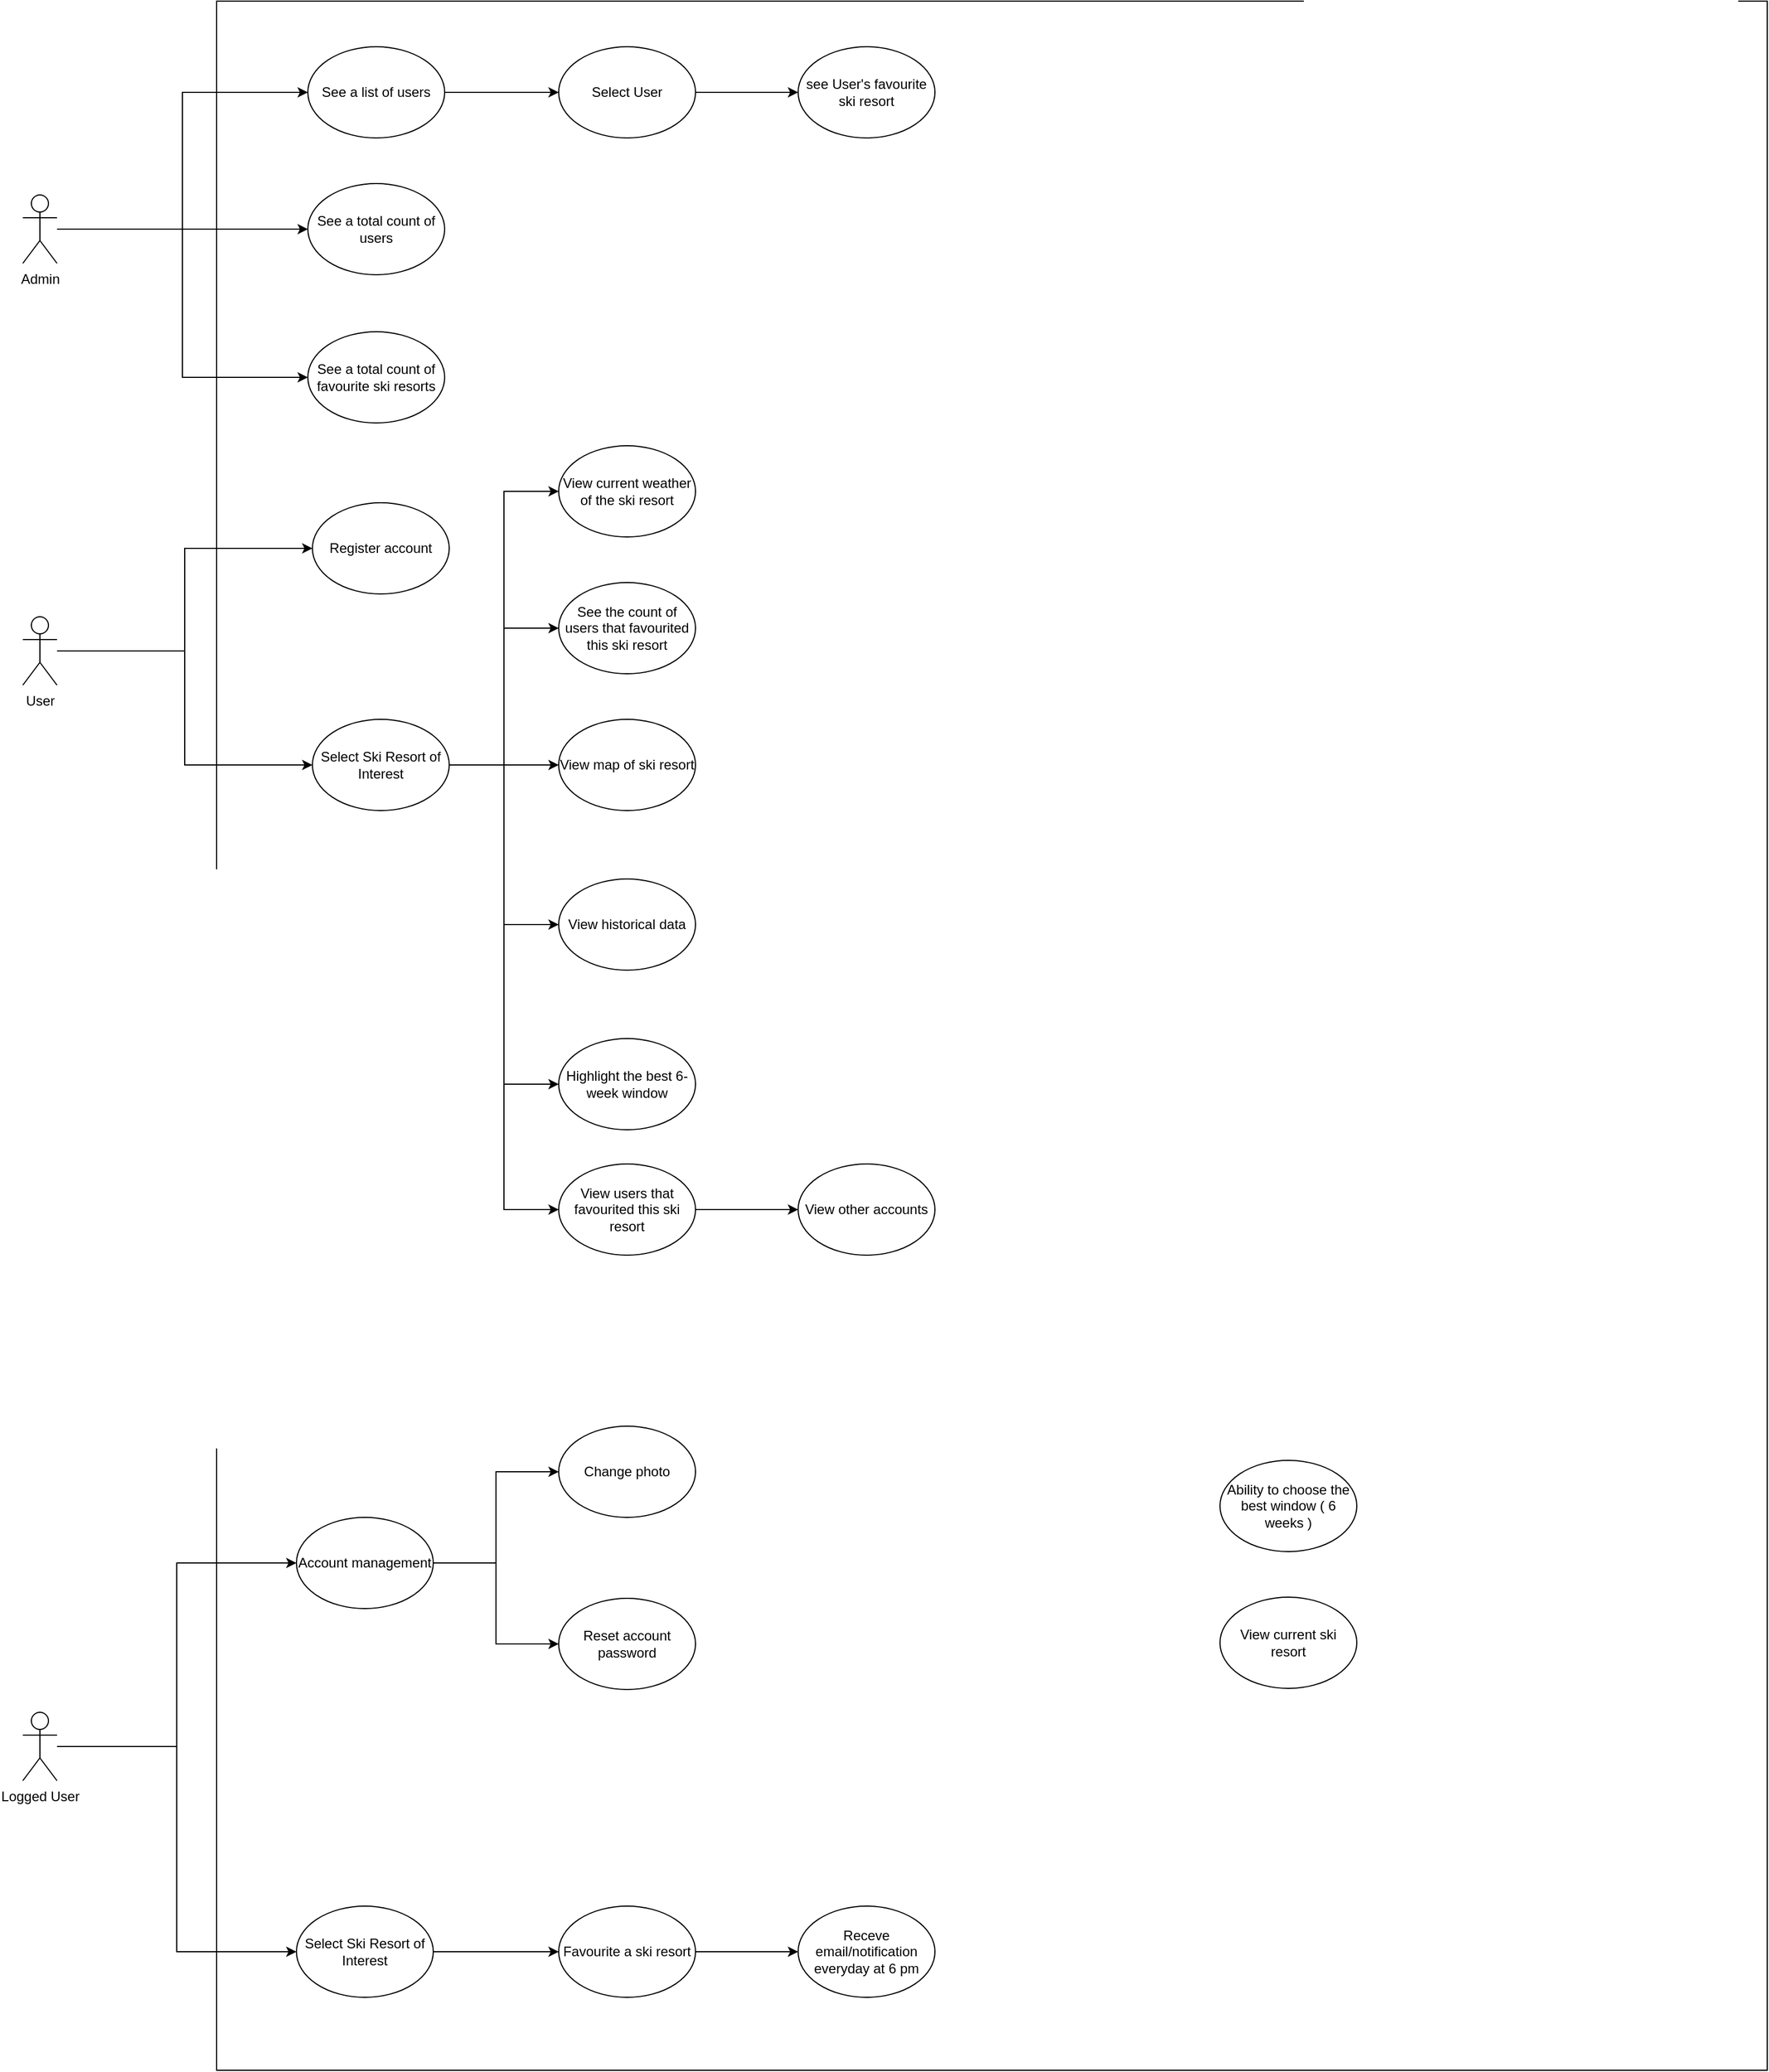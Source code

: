 <mxfile version="16.6.6" type="github">
  <diagram id="pV0uPcfDGsBpKsEs16C3" name="Page-1">
    <mxGraphModel dx="1662" dy="750" grid="1" gridSize="10" guides="1" tooltips="1" connect="1" arrows="1" fold="1" page="1" pageScale="1" pageWidth="827" pageHeight="1169" math="0" shadow="0">
      <root>
        <mxCell id="0" />
        <mxCell id="1" parent="0" />
        <mxCell id="nFr3X66Qoe-MHwGrgQsz-24" value="" style="rounded=0;whiteSpace=wrap;html=1;" vertex="1" parent="1">
          <mxGeometry x="210" width="1360" height="1815" as="geometry" />
        </mxCell>
        <mxCell id="nFr3X66Qoe-MHwGrgQsz-27" style="edgeStyle=orthogonalEdgeStyle;rounded=0;orthogonalLoop=1;jettySize=auto;html=1;entryX=0;entryY=0.5;entryDx=0;entryDy=0;" edge="1" parent="1" source="nFr3X66Qoe-MHwGrgQsz-1" target="nFr3X66Qoe-MHwGrgQsz-14">
          <mxGeometry relative="1" as="geometry" />
        </mxCell>
        <mxCell id="nFr3X66Qoe-MHwGrgQsz-28" style="edgeStyle=orthogonalEdgeStyle;rounded=0;orthogonalLoop=1;jettySize=auto;html=1;entryX=0;entryY=0.5;entryDx=0;entryDy=0;" edge="1" parent="1" source="nFr3X66Qoe-MHwGrgQsz-1" target="nFr3X66Qoe-MHwGrgQsz-16">
          <mxGeometry relative="1" as="geometry" />
        </mxCell>
        <mxCell id="nFr3X66Qoe-MHwGrgQsz-29" style="edgeStyle=orthogonalEdgeStyle;rounded=0;orthogonalLoop=1;jettySize=auto;html=1;entryX=0;entryY=0.5;entryDx=0;entryDy=0;" edge="1" parent="1" source="nFr3X66Qoe-MHwGrgQsz-1" target="nFr3X66Qoe-MHwGrgQsz-17">
          <mxGeometry relative="1" as="geometry" />
        </mxCell>
        <mxCell id="nFr3X66Qoe-MHwGrgQsz-1" value="Admin&lt;br&gt;" style="shape=umlActor;verticalLabelPosition=bottom;verticalAlign=top;html=1;outlineConnect=0;" vertex="1" parent="1">
          <mxGeometry x="40" y="170" width="30" height="60" as="geometry" />
        </mxCell>
        <mxCell id="nFr3X66Qoe-MHwGrgQsz-33" style="edgeStyle=orthogonalEdgeStyle;rounded=0;orthogonalLoop=1;jettySize=auto;html=1;entryX=0;entryY=0.5;entryDx=0;entryDy=0;" edge="1" parent="1" source="nFr3X66Qoe-MHwGrgQsz-3" target="nFr3X66Qoe-MHwGrgQsz-32">
          <mxGeometry relative="1" as="geometry" />
        </mxCell>
        <mxCell id="nFr3X66Qoe-MHwGrgQsz-34" style="edgeStyle=orthogonalEdgeStyle;rounded=0;orthogonalLoop=1;jettySize=auto;html=1;entryX=0;entryY=0.5;entryDx=0;entryDy=0;" edge="1" parent="1" source="nFr3X66Qoe-MHwGrgQsz-3" target="nFr3X66Qoe-MHwGrgQsz-21">
          <mxGeometry relative="1" as="geometry" />
        </mxCell>
        <mxCell id="nFr3X66Qoe-MHwGrgQsz-3" value="User" style="shape=umlActor;verticalLabelPosition=bottom;verticalAlign=top;html=1;outlineConnect=0;" vertex="1" parent="1">
          <mxGeometry x="40" y="540" width="30" height="60" as="geometry" />
        </mxCell>
        <mxCell id="nFr3X66Qoe-MHwGrgQsz-6" value="View historical data" style="ellipse;whiteSpace=wrap;html=1;" vertex="1" parent="1">
          <mxGeometry x="510" y="770" width="120" height="80" as="geometry" />
        </mxCell>
        <mxCell id="nFr3X66Qoe-MHwGrgQsz-7" value="Ability to choose the best window ( 6 weeks )" style="ellipse;whiteSpace=wrap;html=1;" vertex="1" parent="1">
          <mxGeometry x="1090" y="1280" width="120" height="80" as="geometry" />
        </mxCell>
        <mxCell id="nFr3X66Qoe-MHwGrgQsz-8" value="View current ski resort" style="ellipse;whiteSpace=wrap;html=1;" vertex="1" parent="1">
          <mxGeometry x="1090" y="1400" width="120" height="80" as="geometry" />
        </mxCell>
        <mxCell id="nFr3X66Qoe-MHwGrgQsz-9" value="Receve email/notification everyday at 6 pm" style="ellipse;whiteSpace=wrap;html=1;" vertex="1" parent="1">
          <mxGeometry x="720" y="1671" width="120" height="80" as="geometry" />
        </mxCell>
        <mxCell id="nFr3X66Qoe-MHwGrgQsz-10" value="Reset account password" style="ellipse;whiteSpace=wrap;html=1;" vertex="1" parent="1">
          <mxGeometry x="510" y="1401" width="120" height="80" as="geometry" />
        </mxCell>
        <mxCell id="nFr3X66Qoe-MHwGrgQsz-11" value="Change photo" style="ellipse;whiteSpace=wrap;html=1;" vertex="1" parent="1">
          <mxGeometry x="510" y="1250" width="120" height="80" as="geometry" />
        </mxCell>
        <mxCell id="nFr3X66Qoe-MHwGrgQsz-12" value="View other accounts" style="ellipse;whiteSpace=wrap;html=1;" vertex="1" parent="1">
          <mxGeometry x="720" y="1020" width="120" height="80" as="geometry" />
        </mxCell>
        <mxCell id="nFr3X66Qoe-MHwGrgQsz-13" value="View current weather of the ski resort" style="ellipse;whiteSpace=wrap;html=1;" vertex="1" parent="1">
          <mxGeometry x="510" y="390" width="120" height="80" as="geometry" />
        </mxCell>
        <mxCell id="nFr3X66Qoe-MHwGrgQsz-30" style="edgeStyle=orthogonalEdgeStyle;rounded=0;orthogonalLoop=1;jettySize=auto;html=1;entryX=0;entryY=0.5;entryDx=0;entryDy=0;" edge="1" parent="1" source="nFr3X66Qoe-MHwGrgQsz-14" target="nFr3X66Qoe-MHwGrgQsz-26">
          <mxGeometry relative="1" as="geometry" />
        </mxCell>
        <mxCell id="nFr3X66Qoe-MHwGrgQsz-14" value="See a list of users" style="ellipse;whiteSpace=wrap;html=1;" vertex="1" parent="1">
          <mxGeometry x="290" y="40" width="120" height="80" as="geometry" />
        </mxCell>
        <mxCell id="nFr3X66Qoe-MHwGrgQsz-15" value="see User&#39;s favourite ski resort" style="ellipse;whiteSpace=wrap;html=1;" vertex="1" parent="1">
          <mxGeometry x="720" y="40" width="120" height="80" as="geometry" />
        </mxCell>
        <mxCell id="nFr3X66Qoe-MHwGrgQsz-16" value="See a total count of users" style="ellipse;whiteSpace=wrap;html=1;" vertex="1" parent="1">
          <mxGeometry x="290" y="160" width="120" height="80" as="geometry" />
        </mxCell>
        <mxCell id="nFr3X66Qoe-MHwGrgQsz-17" value="See a total count of favourite ski resorts" style="ellipse;whiteSpace=wrap;html=1;" vertex="1" parent="1">
          <mxGeometry x="290" y="290" width="120" height="80" as="geometry" />
        </mxCell>
        <mxCell id="nFr3X66Qoe-MHwGrgQsz-43" style="edgeStyle=orthogonalEdgeStyle;rounded=0;orthogonalLoop=1;jettySize=auto;html=1;entryX=0;entryY=0.5;entryDx=0;entryDy=0;" edge="1" parent="1" source="nFr3X66Qoe-MHwGrgQsz-18" target="nFr3X66Qoe-MHwGrgQsz-40">
          <mxGeometry relative="1" as="geometry" />
        </mxCell>
        <mxCell id="nFr3X66Qoe-MHwGrgQsz-45" style="edgeStyle=orthogonalEdgeStyle;rounded=0;orthogonalLoop=1;jettySize=auto;html=1;entryX=0;entryY=0.5;entryDx=0;entryDy=0;" edge="1" parent="1" source="nFr3X66Qoe-MHwGrgQsz-18" target="nFr3X66Qoe-MHwGrgQsz-44">
          <mxGeometry relative="1" as="geometry" />
        </mxCell>
        <mxCell id="nFr3X66Qoe-MHwGrgQsz-18" value="Logged User" style="shape=umlActor;verticalLabelPosition=bottom;verticalAlign=top;html=1;outlineConnect=0;" vertex="1" parent="1">
          <mxGeometry x="40" y="1501" width="30" height="60" as="geometry" />
        </mxCell>
        <mxCell id="nFr3X66Qoe-MHwGrgQsz-20" value="See the count of users that favourited this ski resort" style="ellipse;whiteSpace=wrap;html=1;" vertex="1" parent="1">
          <mxGeometry x="510" y="510" width="120" height="80" as="geometry" />
        </mxCell>
        <mxCell id="nFr3X66Qoe-MHwGrgQsz-21" value="Register account" style="ellipse;whiteSpace=wrap;html=1;" vertex="1" parent="1">
          <mxGeometry x="294" y="440" width="120" height="80" as="geometry" />
        </mxCell>
        <mxCell id="nFr3X66Qoe-MHwGrgQsz-22" value="View map of ski resort" style="ellipse;whiteSpace=wrap;html=1;" vertex="1" parent="1">
          <mxGeometry x="510" y="630" width="120" height="80" as="geometry" />
        </mxCell>
        <mxCell id="nFr3X66Qoe-MHwGrgQsz-54" style="edgeStyle=orthogonalEdgeStyle;rounded=0;orthogonalLoop=1;jettySize=auto;html=1;entryX=0;entryY=0.5;entryDx=0;entryDy=0;" edge="1" parent="1" source="nFr3X66Qoe-MHwGrgQsz-23" target="nFr3X66Qoe-MHwGrgQsz-9">
          <mxGeometry relative="1" as="geometry" />
        </mxCell>
        <mxCell id="nFr3X66Qoe-MHwGrgQsz-23" value="Favourite a ski resort" style="ellipse;whiteSpace=wrap;html=1;" vertex="1" parent="1">
          <mxGeometry x="510" y="1671" width="120" height="80" as="geometry" />
        </mxCell>
        <mxCell id="nFr3X66Qoe-MHwGrgQsz-31" style="edgeStyle=orthogonalEdgeStyle;rounded=0;orthogonalLoop=1;jettySize=auto;html=1;entryX=0;entryY=0.5;entryDx=0;entryDy=0;" edge="1" parent="1" source="nFr3X66Qoe-MHwGrgQsz-26" target="nFr3X66Qoe-MHwGrgQsz-15">
          <mxGeometry relative="1" as="geometry" />
        </mxCell>
        <mxCell id="nFr3X66Qoe-MHwGrgQsz-26" value="Select User" style="ellipse;whiteSpace=wrap;html=1;" vertex="1" parent="1">
          <mxGeometry x="510" y="40" width="120" height="80" as="geometry" />
        </mxCell>
        <mxCell id="nFr3X66Qoe-MHwGrgQsz-35" style="edgeStyle=orthogonalEdgeStyle;rounded=0;orthogonalLoop=1;jettySize=auto;html=1;entryX=0;entryY=0.5;entryDx=0;entryDy=0;" edge="1" parent="1" source="nFr3X66Qoe-MHwGrgQsz-32" target="nFr3X66Qoe-MHwGrgQsz-13">
          <mxGeometry relative="1" as="geometry" />
        </mxCell>
        <mxCell id="nFr3X66Qoe-MHwGrgQsz-36" style="edgeStyle=orthogonalEdgeStyle;rounded=0;orthogonalLoop=1;jettySize=auto;html=1;entryX=0;entryY=0.5;entryDx=0;entryDy=0;" edge="1" parent="1" source="nFr3X66Qoe-MHwGrgQsz-32" target="nFr3X66Qoe-MHwGrgQsz-20">
          <mxGeometry relative="1" as="geometry" />
        </mxCell>
        <mxCell id="nFr3X66Qoe-MHwGrgQsz-37" style="edgeStyle=orthogonalEdgeStyle;rounded=0;orthogonalLoop=1;jettySize=auto;html=1;entryX=0;entryY=0.5;entryDx=0;entryDy=0;" edge="1" parent="1" source="nFr3X66Qoe-MHwGrgQsz-32" target="nFr3X66Qoe-MHwGrgQsz-22">
          <mxGeometry relative="1" as="geometry" />
        </mxCell>
        <mxCell id="nFr3X66Qoe-MHwGrgQsz-38" style="edgeStyle=orthogonalEdgeStyle;rounded=0;orthogonalLoop=1;jettySize=auto;html=1;entryX=0;entryY=0.5;entryDx=0;entryDy=0;" edge="1" parent="1" source="nFr3X66Qoe-MHwGrgQsz-32" target="nFr3X66Qoe-MHwGrgQsz-6">
          <mxGeometry relative="1" as="geometry" />
        </mxCell>
        <mxCell id="nFr3X66Qoe-MHwGrgQsz-42" style="edgeStyle=orthogonalEdgeStyle;rounded=0;orthogonalLoop=1;jettySize=auto;html=1;entryX=0;entryY=0.5;entryDx=0;entryDy=0;" edge="1" parent="1" source="nFr3X66Qoe-MHwGrgQsz-32" target="nFr3X66Qoe-MHwGrgQsz-41">
          <mxGeometry relative="1" as="geometry" />
        </mxCell>
        <mxCell id="nFr3X66Qoe-MHwGrgQsz-55" style="edgeStyle=orthogonalEdgeStyle;rounded=0;orthogonalLoop=1;jettySize=auto;html=1;entryX=0;entryY=0.5;entryDx=0;entryDy=0;" edge="1" parent="1" source="nFr3X66Qoe-MHwGrgQsz-32" target="nFr3X66Qoe-MHwGrgQsz-51">
          <mxGeometry relative="1" as="geometry" />
        </mxCell>
        <mxCell id="nFr3X66Qoe-MHwGrgQsz-32" value="Select Ski Resort of Interest" style="ellipse;whiteSpace=wrap;html=1;" vertex="1" parent="1">
          <mxGeometry x="294" y="630" width="120" height="80" as="geometry" />
        </mxCell>
        <mxCell id="nFr3X66Qoe-MHwGrgQsz-49" style="edgeStyle=orthogonalEdgeStyle;rounded=0;orthogonalLoop=1;jettySize=auto;html=1;entryX=0;entryY=0.5;entryDx=0;entryDy=0;" edge="1" parent="1" source="nFr3X66Qoe-MHwGrgQsz-40" target="nFr3X66Qoe-MHwGrgQsz-23">
          <mxGeometry relative="1" as="geometry" />
        </mxCell>
        <mxCell id="nFr3X66Qoe-MHwGrgQsz-40" value="Select Ski Resort of Interest" style="ellipse;whiteSpace=wrap;html=1;" vertex="1" parent="1">
          <mxGeometry x="280" y="1671" width="120" height="80" as="geometry" />
        </mxCell>
        <mxCell id="nFr3X66Qoe-MHwGrgQsz-41" value="Highlight the best 6-week window" style="ellipse;whiteSpace=wrap;html=1;" vertex="1" parent="1">
          <mxGeometry x="510" y="910" width="120" height="80" as="geometry" />
        </mxCell>
        <mxCell id="nFr3X66Qoe-MHwGrgQsz-46" style="edgeStyle=orthogonalEdgeStyle;rounded=0;orthogonalLoop=1;jettySize=auto;html=1;entryX=0;entryY=0.5;entryDx=0;entryDy=0;" edge="1" parent="1" source="nFr3X66Qoe-MHwGrgQsz-44" target="nFr3X66Qoe-MHwGrgQsz-11">
          <mxGeometry relative="1" as="geometry" />
        </mxCell>
        <mxCell id="nFr3X66Qoe-MHwGrgQsz-47" style="edgeStyle=orthogonalEdgeStyle;rounded=0;orthogonalLoop=1;jettySize=auto;html=1;entryX=0;entryY=0.5;entryDx=0;entryDy=0;" edge="1" parent="1" source="nFr3X66Qoe-MHwGrgQsz-44" target="nFr3X66Qoe-MHwGrgQsz-10">
          <mxGeometry relative="1" as="geometry" />
        </mxCell>
        <mxCell id="nFr3X66Qoe-MHwGrgQsz-44" value="Account management" style="ellipse;whiteSpace=wrap;html=1;" vertex="1" parent="1">
          <mxGeometry x="280" y="1330" width="120" height="80" as="geometry" />
        </mxCell>
        <mxCell id="nFr3X66Qoe-MHwGrgQsz-53" style="edgeStyle=orthogonalEdgeStyle;rounded=0;orthogonalLoop=1;jettySize=auto;html=1;entryX=0;entryY=0.5;entryDx=0;entryDy=0;" edge="1" parent="1" source="nFr3X66Qoe-MHwGrgQsz-51" target="nFr3X66Qoe-MHwGrgQsz-12">
          <mxGeometry relative="1" as="geometry" />
        </mxCell>
        <mxCell id="nFr3X66Qoe-MHwGrgQsz-51" value="View users that favourited this ski resort" style="ellipse;whiteSpace=wrap;html=1;" vertex="1" parent="1">
          <mxGeometry x="510" y="1020" width="120" height="80" as="geometry" />
        </mxCell>
      </root>
    </mxGraphModel>
  </diagram>
</mxfile>
